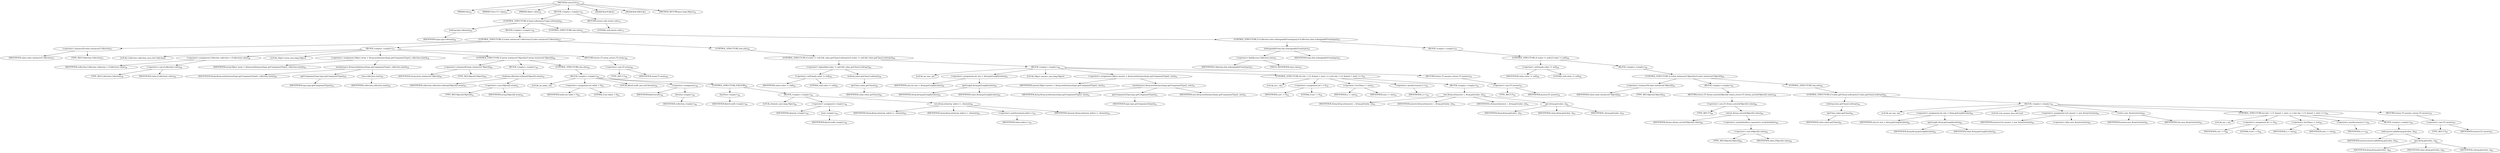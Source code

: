 digraph "convertTo" {  
"20" [label = <(METHOD,convertTo)<SUB>35</SUB>> ]
"21" [label = <(PARAM,this)<SUB>35</SUB>> ]
"22" [label = <(PARAM,Class&lt;T&gt; type)<SUB>35</SUB>> ]
"23" [label = <(PARAM,Object value)<SUB>35</SUB>> ]
"24" [label = <(BLOCK,&lt;empty&gt;,&lt;empty&gt;)<SUB>35</SUB>> ]
"25" [label = <(CONTROL_STRUCTURE,if (type.isArray()),if (type.isArray()))<SUB>36</SUB>> ]
"26" [label = <(isArray,type.isArray())<SUB>36</SUB>> ]
"27" [label = <(IDENTIFIER,type,type.isArray())<SUB>36</SUB>> ]
"28" [label = <(BLOCK,&lt;empty&gt;,&lt;empty&gt;)<SUB>36</SUB>> ]
"29" [label = <(CONTROL_STRUCTURE,if (value instanceof Collection),if (value instanceof Collection))<SUB>37</SUB>> ]
"30" [label = <(&lt;operator&gt;.instanceOf,value instanceof Collection)<SUB>37</SUB>> ]
"31" [label = <(IDENTIFIER,value,value instanceof Collection)<SUB>37</SUB>> ]
"32" [label = <(TYPE_REF,Collection,Collection)<SUB>37</SUB>> ]
"33" [label = <(BLOCK,&lt;empty&gt;,&lt;empty&gt;)<SUB>37</SUB>> ]
"34" [label = <(LOCAL,Collection collection: java.util.Collection)> ]
"35" [label = <(&lt;operator&gt;.assignment,Collection collection = (Collection) value)<SUB>38</SUB>> ]
"36" [label = <(IDENTIFIER,collection,Collection collection = (Collection) value)<SUB>38</SUB>> ]
"37" [label = <(&lt;operator&gt;.cast,(Collection) value)<SUB>38</SUB>> ]
"38" [label = <(TYPE_REF,Collection,Collection)<SUB>38</SUB>> ]
"39" [label = <(IDENTIFIER,value,(Collection) value)<SUB>38</SUB>> ]
"40" [label = <(LOCAL,Object array: java.lang.Object)> ]
"41" [label = <(&lt;operator&gt;.assignment,Object array = Array.newInstance(type.getComponentType(), collection.size()))<SUB>39</SUB>> ]
"42" [label = <(IDENTIFIER,array,Object array = Array.newInstance(type.getComponentType(), collection.size()))<SUB>39</SUB>> ]
"43" [label = <(newInstance,Array.newInstance(type.getComponentType(), collection.size()))<SUB>39</SUB>> ]
"44" [label = <(IDENTIFIER,Array,Array.newInstance(type.getComponentType(), collection.size()))<SUB>39</SUB>> ]
"45" [label = <(getComponentType,type.getComponentType())<SUB>39</SUB>> ]
"46" [label = <(IDENTIFIER,type,type.getComponentType())<SUB>39</SUB>> ]
"47" [label = <(size,collection.size())<SUB>39</SUB>> ]
"48" [label = <(IDENTIFIER,collection,collection.size())<SUB>39</SUB>> ]
"49" [label = <(CONTROL_STRUCTURE,if (array instanceof Object[]),if (array instanceof Object[]))<SUB>40</SUB>> ]
"50" [label = <(&lt;operator&gt;.instanceOf,array instanceof Object[])<SUB>40</SUB>> ]
"51" [label = <(IDENTIFIER,array,array instanceof Object[])<SUB>40</SUB>> ]
"52" [label = <(TYPE_REF,Object[],Object[])<SUB>40</SUB>> ]
"53" [label = <(BLOCK,&lt;empty&gt;,&lt;empty&gt;)<SUB>40</SUB>> ]
"54" [label = <(toArray,collection.toArray((Object[]) array))<SUB>41</SUB>> ]
"55" [label = <(IDENTIFIER,collection,collection.toArray((Object[]) array))<SUB>41</SUB>> ]
"56" [label = <(&lt;operator&gt;.cast,(Object[]) array)<SUB>41</SUB>> ]
"57" [label = <(TYPE_REF,Object[],Object[])<SUB>41</SUB>> ]
"58" [label = <(IDENTIFIER,array,(Object[]) array)<SUB>41</SUB>> ]
"59" [label = <(CONTROL_STRUCTURE,else,else)<SUB>42</SUB>> ]
"60" [label = <(BLOCK,&lt;empty&gt;,&lt;empty&gt;)<SUB>42</SUB>> ]
"61" [label = <(LOCAL,int index: int)> ]
"62" [label = <(&lt;operator&gt;.assignment,int index = 0)<SUB>43</SUB>> ]
"63" [label = <(IDENTIFIER,index,int index = 0)<SUB>43</SUB>> ]
"64" [label = <(LITERAL,0,int index = 0)<SUB>43</SUB>> ]
"65" [label = <(LOCAL,$iterLocal0: java.util.Iterator)<SUB>44</SUB>> ]
"66" [label = <(&lt;operator&gt;.assignment,)<SUB>44</SUB>> ]
"67" [label = <(IDENTIFIER,$iterLocal0,)<SUB>44</SUB>> ]
"68" [label = <(iterator,&lt;empty&gt;)<SUB>44</SUB>> ]
"69" [label = <(IDENTIFIER,collection,&lt;empty&gt;)<SUB>44</SUB>> ]
"70" [label = <(CONTROL_STRUCTURE,FOR,FOR)<SUB>44</SUB>> ]
"71" [label = <(hasNext,&lt;empty&gt;)<SUB>44</SUB>> ]
"72" [label = <(IDENTIFIER,$iterLocal0,&lt;empty&gt;)<SUB>44</SUB>> ]
"73" [label = <(BLOCK,&lt;empty&gt;,&lt;empty&gt;)<SUB>44</SUB>> ]
"74" [label = <(LOCAL,element: java.lang.Object)<SUB>44</SUB>> ]
"75" [label = <(&lt;operator&gt;.assignment,&lt;empty&gt;)<SUB>44</SUB>> ]
"76" [label = <(IDENTIFIER,element,&lt;empty&gt;)<SUB>44</SUB>> ]
"77" [label = <(next,&lt;empty&gt;)<SUB>44</SUB>> ]
"78" [label = <(IDENTIFIER,$iterLocal0,&lt;empty&gt;)<SUB>44</SUB>> ]
"79" [label = <(set,Array.set(array, index++, element))<SUB>45</SUB>> ]
"80" [label = <(IDENTIFIER,Array,Array.set(array, index++, element))<SUB>45</SUB>> ]
"81" [label = <(IDENTIFIER,array,Array.set(array, index++, element))<SUB>45</SUB>> ]
"82" [label = <(&lt;operator&gt;.postIncrement,index++)<SUB>45</SUB>> ]
"83" [label = <(IDENTIFIER,index,index++)<SUB>45</SUB>> ]
"84" [label = <(IDENTIFIER,element,Array.set(array, index++, element))<SUB>45</SUB>> ]
"85" [label = <(RETURN,return (T) array;,return (T) array;)<SUB>48</SUB>> ]
"86" [label = <(&lt;operator&gt;.cast,(T) array)<SUB>48</SUB>> ]
"87" [label = <(TYPE_REF,T,T)<SUB>48</SUB>> ]
"88" [label = <(IDENTIFIER,array,(T) array)<SUB>48</SUB>> ]
"89" [label = <(CONTROL_STRUCTURE,else,else)<SUB>49</SUB>> ]
"90" [label = <(CONTROL_STRUCTURE,if (value != null &amp;&amp; value.getClass().isArray()),if (value != null &amp;&amp; value.getClass().isArray()))<SUB>49</SUB>> ]
"91" [label = <(&lt;operator&gt;.logicalAnd,value != null &amp;&amp; value.getClass().isArray())<SUB>49</SUB>> ]
"92" [label = <(&lt;operator&gt;.notEquals,value != null)<SUB>49</SUB>> ]
"93" [label = <(IDENTIFIER,value,value != null)<SUB>49</SUB>> ]
"94" [label = <(LITERAL,null,value != null)<SUB>49</SUB>> ]
"95" [label = <(isArray,value.getClass().isArray())<SUB>49</SUB>> ]
"96" [label = <(getClass,value.getClass())<SUB>49</SUB>> ]
"97" [label = <(IDENTIFIER,value,value.getClass())<SUB>49</SUB>> ]
"98" [label = <(BLOCK,&lt;empty&gt;,&lt;empty&gt;)<SUB>49</SUB>> ]
"99" [label = <(LOCAL,int size: int)> ]
"100" [label = <(&lt;operator&gt;.assignment,int size = Array.getLength(value))<SUB>50</SUB>> ]
"101" [label = <(IDENTIFIER,size,int size = Array.getLength(value))<SUB>50</SUB>> ]
"102" [label = <(getLength,Array.getLength(value))<SUB>50</SUB>> ]
"103" [label = <(IDENTIFIER,Array,Array.getLength(value))<SUB>50</SUB>> ]
"104" [label = <(IDENTIFIER,value,Array.getLength(value))<SUB>50</SUB>> ]
"105" [label = <(LOCAL,Object answer: java.lang.Object)> ]
"106" [label = <(&lt;operator&gt;.assignment,Object answer = Array.newInstance(type.getComponentType(), size))<SUB>51</SUB>> ]
"107" [label = <(IDENTIFIER,answer,Object answer = Array.newInstance(type.getComponentType(), size))<SUB>51</SUB>> ]
"108" [label = <(newInstance,Array.newInstance(type.getComponentType(), size))<SUB>51</SUB>> ]
"109" [label = <(IDENTIFIER,Array,Array.newInstance(type.getComponentType(), size))<SUB>51</SUB>> ]
"110" [label = <(getComponentType,type.getComponentType())<SUB>51</SUB>> ]
"111" [label = <(IDENTIFIER,type,type.getComponentType())<SUB>51</SUB>> ]
"112" [label = <(IDENTIFIER,size,Array.newInstance(type.getComponentType(), size))<SUB>51</SUB>> ]
"113" [label = <(CONTROL_STRUCTURE,for (int i = 0; Some(i &lt; size); i++),for (int i = 0; Some(i &lt; size); i++))<SUB>52</SUB>> ]
"114" [label = <(LOCAL,int i: int)> ]
"115" [label = <(&lt;operator&gt;.assignment,int i = 0)<SUB>52</SUB>> ]
"116" [label = <(IDENTIFIER,i,int i = 0)<SUB>52</SUB>> ]
"117" [label = <(LITERAL,0,int i = 0)<SUB>52</SUB>> ]
"118" [label = <(&lt;operator&gt;.lessThan,i &lt; size)<SUB>52</SUB>> ]
"119" [label = <(IDENTIFIER,i,i &lt; size)<SUB>52</SUB>> ]
"120" [label = <(IDENTIFIER,size,i &lt; size)<SUB>52</SUB>> ]
"121" [label = <(&lt;operator&gt;.postIncrement,i++)<SUB>52</SUB>> ]
"122" [label = <(IDENTIFIER,i,i++)<SUB>52</SUB>> ]
"123" [label = <(BLOCK,&lt;empty&gt;,&lt;empty&gt;)<SUB>52</SUB>> ]
"124" [label = <(set,Array.set(answer, i, Array.get(value, i)))<SUB>53</SUB>> ]
"125" [label = <(IDENTIFIER,Array,Array.set(answer, i, Array.get(value, i)))<SUB>53</SUB>> ]
"126" [label = <(IDENTIFIER,answer,Array.set(answer, i, Array.get(value, i)))<SUB>53</SUB>> ]
"127" [label = <(IDENTIFIER,i,Array.set(answer, i, Array.get(value, i)))<SUB>53</SUB>> ]
"128" [label = <(get,Array.get(value, i))<SUB>53</SUB>> ]
"129" [label = <(IDENTIFIER,Array,Array.get(value, i))<SUB>53</SUB>> ]
"130" [label = <(IDENTIFIER,value,Array.get(value, i))<SUB>53</SUB>> ]
"131" [label = <(IDENTIFIER,i,Array.get(value, i))<SUB>53</SUB>> ]
"132" [label = <(RETURN,return (T) answer;,return (T) answer;)<SUB>55</SUB>> ]
"133" [label = <(&lt;operator&gt;.cast,(T) answer)<SUB>55</SUB>> ]
"134" [label = <(TYPE_REF,T,T)<SUB>55</SUB>> ]
"135" [label = <(IDENTIFIER,answer,(T) answer)<SUB>55</SUB>> ]
"136" [label = <(CONTROL_STRUCTURE,else,else)<SUB>57</SUB>> ]
"137" [label = <(CONTROL_STRUCTURE,if (Collection.class.isAssignableFrom(type)),if (Collection.class.isAssignableFrom(type)))<SUB>57</SUB>> ]
"138" [label = <(isAssignableFrom,this.isAssignableFrom(type))<SUB>57</SUB>> ]
"139" [label = <(&lt;operator&gt;.fieldAccess,Collection.class)<SUB>57</SUB>> ]
"140" [label = <(IDENTIFIER,Collection,this.isAssignableFrom(type))<SUB>57</SUB>> ]
"141" [label = <(FIELD_IDENTIFIER,class,class)<SUB>57</SUB>> ]
"142" [label = <(IDENTIFIER,type,this.isAssignableFrom(type))<SUB>57</SUB>> ]
"143" [label = <(BLOCK,&lt;empty&gt;,&lt;empty&gt;)<SUB>57</SUB>> ]
"144" [label = <(CONTROL_STRUCTURE,if (value != null),if (value != null))<SUB>58</SUB>> ]
"145" [label = <(&lt;operator&gt;.notEquals,value != null)<SUB>58</SUB>> ]
"146" [label = <(IDENTIFIER,value,value != null)<SUB>58</SUB>> ]
"147" [label = <(LITERAL,null,value != null)<SUB>58</SUB>> ]
"148" [label = <(BLOCK,&lt;empty&gt;,&lt;empty&gt;)<SUB>58</SUB>> ]
"149" [label = <(CONTROL_STRUCTURE,if (value instanceof Object[]),if (value instanceof Object[]))<SUB>59</SUB>> ]
"150" [label = <(&lt;operator&gt;.instanceOf,value instanceof Object[])<SUB>59</SUB>> ]
"151" [label = <(IDENTIFIER,value,value instanceof Object[])<SUB>59</SUB>> ]
"152" [label = <(TYPE_REF,Object[],Object[])<SUB>59</SUB>> ]
"153" [label = <(BLOCK,&lt;empty&gt;,&lt;empty&gt;)<SUB>59</SUB>> ]
"154" [label = <(RETURN,return (T) Arrays.asList((Object[]) value);,return (T) Arrays.asList((Object[]) value);)<SUB>60</SUB>> ]
"155" [label = <(&lt;operator&gt;.cast,(T) Arrays.asList((Object[]) value))<SUB>60</SUB>> ]
"156" [label = <(TYPE_REF,T,T)<SUB>60</SUB>> ]
"157" [label = <(asList,Arrays.asList((Object[]) value))<SUB>60</SUB>> ]
"158" [label = <(IDENTIFIER,Arrays,Arrays.asList((Object[]) value))<SUB>60</SUB>> ]
"159" [label = <(&lt;operator&gt;.arrayInitializer,&lt;operator&gt;.arrayInitializer)<SUB>60</SUB>> ]
"160" [label = <(&lt;operator&gt;.cast,(Object[]) value)<SUB>60</SUB>> ]
"161" [label = <(TYPE_REF,Object[],Object[])<SUB>60</SUB>> ]
"162" [label = <(IDENTIFIER,value,(Object[]) value)<SUB>60</SUB>> ]
"163" [label = <(CONTROL_STRUCTURE,else,else)<SUB>61</SUB>> ]
"164" [label = <(CONTROL_STRUCTURE,if (value.getClass().isArray()),if (value.getClass().isArray()))<SUB>61</SUB>> ]
"165" [label = <(isArray,value.getClass().isArray())<SUB>61</SUB>> ]
"166" [label = <(getClass,value.getClass())<SUB>61</SUB>> ]
"167" [label = <(IDENTIFIER,value,value.getClass())<SUB>61</SUB>> ]
"168" [label = <(BLOCK,&lt;empty&gt;,&lt;empty&gt;)<SUB>61</SUB>> ]
"169" [label = <(LOCAL,int size: int)> ]
"170" [label = <(&lt;operator&gt;.assignment,int size = Array.getLength(value))<SUB>62</SUB>> ]
"171" [label = <(IDENTIFIER,size,int size = Array.getLength(value))<SUB>62</SUB>> ]
"172" [label = <(getLength,Array.getLength(value))<SUB>62</SUB>> ]
"173" [label = <(IDENTIFIER,Array,Array.getLength(value))<SUB>62</SUB>> ]
"174" [label = <(IDENTIFIER,value,Array.getLength(value))<SUB>62</SUB>> ]
"4" [label = <(LOCAL,List answer: java.util.List)> ]
"175" [label = <(&lt;operator&gt;.assignment,List answer = new ArrayList(size))<SUB>63</SUB>> ]
"176" [label = <(IDENTIFIER,answer,List answer = new ArrayList(size))<SUB>63</SUB>> ]
"177" [label = <(&lt;operator&gt;.alloc,new ArrayList(size))<SUB>63</SUB>> ]
"178" [label = <(&lt;init&gt;,new ArrayList(size))<SUB>63</SUB>> ]
"3" [label = <(IDENTIFIER,answer,new ArrayList(size))<SUB>63</SUB>> ]
"179" [label = <(IDENTIFIER,size,new ArrayList(size))<SUB>63</SUB>> ]
"180" [label = <(CONTROL_STRUCTURE,for (int i = 0; Some(i &lt; size); i++),for (int i = 0; Some(i &lt; size); i++))<SUB>64</SUB>> ]
"181" [label = <(LOCAL,int i: int)> ]
"182" [label = <(&lt;operator&gt;.assignment,int i = 0)<SUB>64</SUB>> ]
"183" [label = <(IDENTIFIER,i,int i = 0)<SUB>64</SUB>> ]
"184" [label = <(LITERAL,0,int i = 0)<SUB>64</SUB>> ]
"185" [label = <(&lt;operator&gt;.lessThan,i &lt; size)<SUB>64</SUB>> ]
"186" [label = <(IDENTIFIER,i,i &lt; size)<SUB>64</SUB>> ]
"187" [label = <(IDENTIFIER,size,i &lt; size)<SUB>64</SUB>> ]
"188" [label = <(&lt;operator&gt;.postIncrement,i++)<SUB>64</SUB>> ]
"189" [label = <(IDENTIFIER,i,i++)<SUB>64</SUB>> ]
"190" [label = <(BLOCK,&lt;empty&gt;,&lt;empty&gt;)<SUB>64</SUB>> ]
"191" [label = <(add,answer.add(Array.get(value, i)))<SUB>65</SUB>> ]
"192" [label = <(IDENTIFIER,answer,answer.add(Array.get(value, i)))<SUB>65</SUB>> ]
"193" [label = <(get,Array.get(value, i))<SUB>65</SUB>> ]
"194" [label = <(IDENTIFIER,Array,Array.get(value, i))<SUB>65</SUB>> ]
"195" [label = <(IDENTIFIER,value,Array.get(value, i))<SUB>65</SUB>> ]
"196" [label = <(IDENTIFIER,i,Array.get(value, i))<SUB>65</SUB>> ]
"197" [label = <(RETURN,return (T) answer;,return (T) answer;)<SUB>67</SUB>> ]
"198" [label = <(&lt;operator&gt;.cast,(T) answer)<SUB>67</SUB>> ]
"199" [label = <(TYPE_REF,T,T)<SUB>67</SUB>> ]
"200" [label = <(IDENTIFIER,answer,(T) answer)<SUB>67</SUB>> ]
"201" [label = <(RETURN,return null;,return null;)<SUB>71</SUB>> ]
"202" [label = <(LITERAL,null,return null;)<SUB>71</SUB>> ]
"203" [label = <(MODIFIER,PUBLIC)> ]
"204" [label = <(MODIFIER,VIRTUAL)> ]
"205" [label = <(METHOD_RETURN,java.lang.Object)<SUB>35</SUB>> ]
  "20" -> "21" 
  "20" -> "22" 
  "20" -> "23" 
  "20" -> "24" 
  "20" -> "203" 
  "20" -> "204" 
  "20" -> "205" 
  "24" -> "25" 
  "24" -> "201" 
  "25" -> "26" 
  "25" -> "28" 
  "25" -> "136" 
  "26" -> "27" 
  "28" -> "29" 
  "29" -> "30" 
  "29" -> "33" 
  "29" -> "89" 
  "30" -> "31" 
  "30" -> "32" 
  "33" -> "34" 
  "33" -> "35" 
  "33" -> "40" 
  "33" -> "41" 
  "33" -> "49" 
  "33" -> "85" 
  "35" -> "36" 
  "35" -> "37" 
  "37" -> "38" 
  "37" -> "39" 
  "41" -> "42" 
  "41" -> "43" 
  "43" -> "44" 
  "43" -> "45" 
  "43" -> "47" 
  "45" -> "46" 
  "47" -> "48" 
  "49" -> "50" 
  "49" -> "53" 
  "49" -> "59" 
  "50" -> "51" 
  "50" -> "52" 
  "53" -> "54" 
  "54" -> "55" 
  "54" -> "56" 
  "56" -> "57" 
  "56" -> "58" 
  "59" -> "60" 
  "60" -> "61" 
  "60" -> "62" 
  "60" -> "65" 
  "60" -> "66" 
  "60" -> "70" 
  "62" -> "63" 
  "62" -> "64" 
  "66" -> "67" 
  "66" -> "68" 
  "68" -> "69" 
  "70" -> "71" 
  "70" -> "73" 
  "71" -> "72" 
  "73" -> "74" 
  "73" -> "75" 
  "73" -> "79" 
  "75" -> "76" 
  "75" -> "77" 
  "77" -> "78" 
  "79" -> "80" 
  "79" -> "81" 
  "79" -> "82" 
  "79" -> "84" 
  "82" -> "83" 
  "85" -> "86" 
  "86" -> "87" 
  "86" -> "88" 
  "89" -> "90" 
  "90" -> "91" 
  "90" -> "98" 
  "91" -> "92" 
  "91" -> "95" 
  "92" -> "93" 
  "92" -> "94" 
  "95" -> "96" 
  "96" -> "97" 
  "98" -> "99" 
  "98" -> "100" 
  "98" -> "105" 
  "98" -> "106" 
  "98" -> "113" 
  "98" -> "132" 
  "100" -> "101" 
  "100" -> "102" 
  "102" -> "103" 
  "102" -> "104" 
  "106" -> "107" 
  "106" -> "108" 
  "108" -> "109" 
  "108" -> "110" 
  "108" -> "112" 
  "110" -> "111" 
  "113" -> "114" 
  "113" -> "115" 
  "113" -> "118" 
  "113" -> "121" 
  "113" -> "123" 
  "115" -> "116" 
  "115" -> "117" 
  "118" -> "119" 
  "118" -> "120" 
  "121" -> "122" 
  "123" -> "124" 
  "124" -> "125" 
  "124" -> "126" 
  "124" -> "127" 
  "124" -> "128" 
  "128" -> "129" 
  "128" -> "130" 
  "128" -> "131" 
  "132" -> "133" 
  "133" -> "134" 
  "133" -> "135" 
  "136" -> "137" 
  "137" -> "138" 
  "137" -> "143" 
  "138" -> "139" 
  "138" -> "142" 
  "139" -> "140" 
  "139" -> "141" 
  "143" -> "144" 
  "144" -> "145" 
  "144" -> "148" 
  "145" -> "146" 
  "145" -> "147" 
  "148" -> "149" 
  "149" -> "150" 
  "149" -> "153" 
  "149" -> "163" 
  "150" -> "151" 
  "150" -> "152" 
  "153" -> "154" 
  "154" -> "155" 
  "155" -> "156" 
  "155" -> "157" 
  "157" -> "158" 
  "157" -> "159" 
  "159" -> "160" 
  "160" -> "161" 
  "160" -> "162" 
  "163" -> "164" 
  "164" -> "165" 
  "164" -> "168" 
  "165" -> "166" 
  "166" -> "167" 
  "168" -> "169" 
  "168" -> "170" 
  "168" -> "4" 
  "168" -> "175" 
  "168" -> "178" 
  "168" -> "180" 
  "168" -> "197" 
  "170" -> "171" 
  "170" -> "172" 
  "172" -> "173" 
  "172" -> "174" 
  "175" -> "176" 
  "175" -> "177" 
  "178" -> "3" 
  "178" -> "179" 
  "180" -> "181" 
  "180" -> "182" 
  "180" -> "185" 
  "180" -> "188" 
  "180" -> "190" 
  "182" -> "183" 
  "182" -> "184" 
  "185" -> "186" 
  "185" -> "187" 
  "188" -> "189" 
  "190" -> "191" 
  "191" -> "192" 
  "191" -> "193" 
  "193" -> "194" 
  "193" -> "195" 
  "193" -> "196" 
  "197" -> "198" 
  "198" -> "199" 
  "198" -> "200" 
  "201" -> "202" 
}
